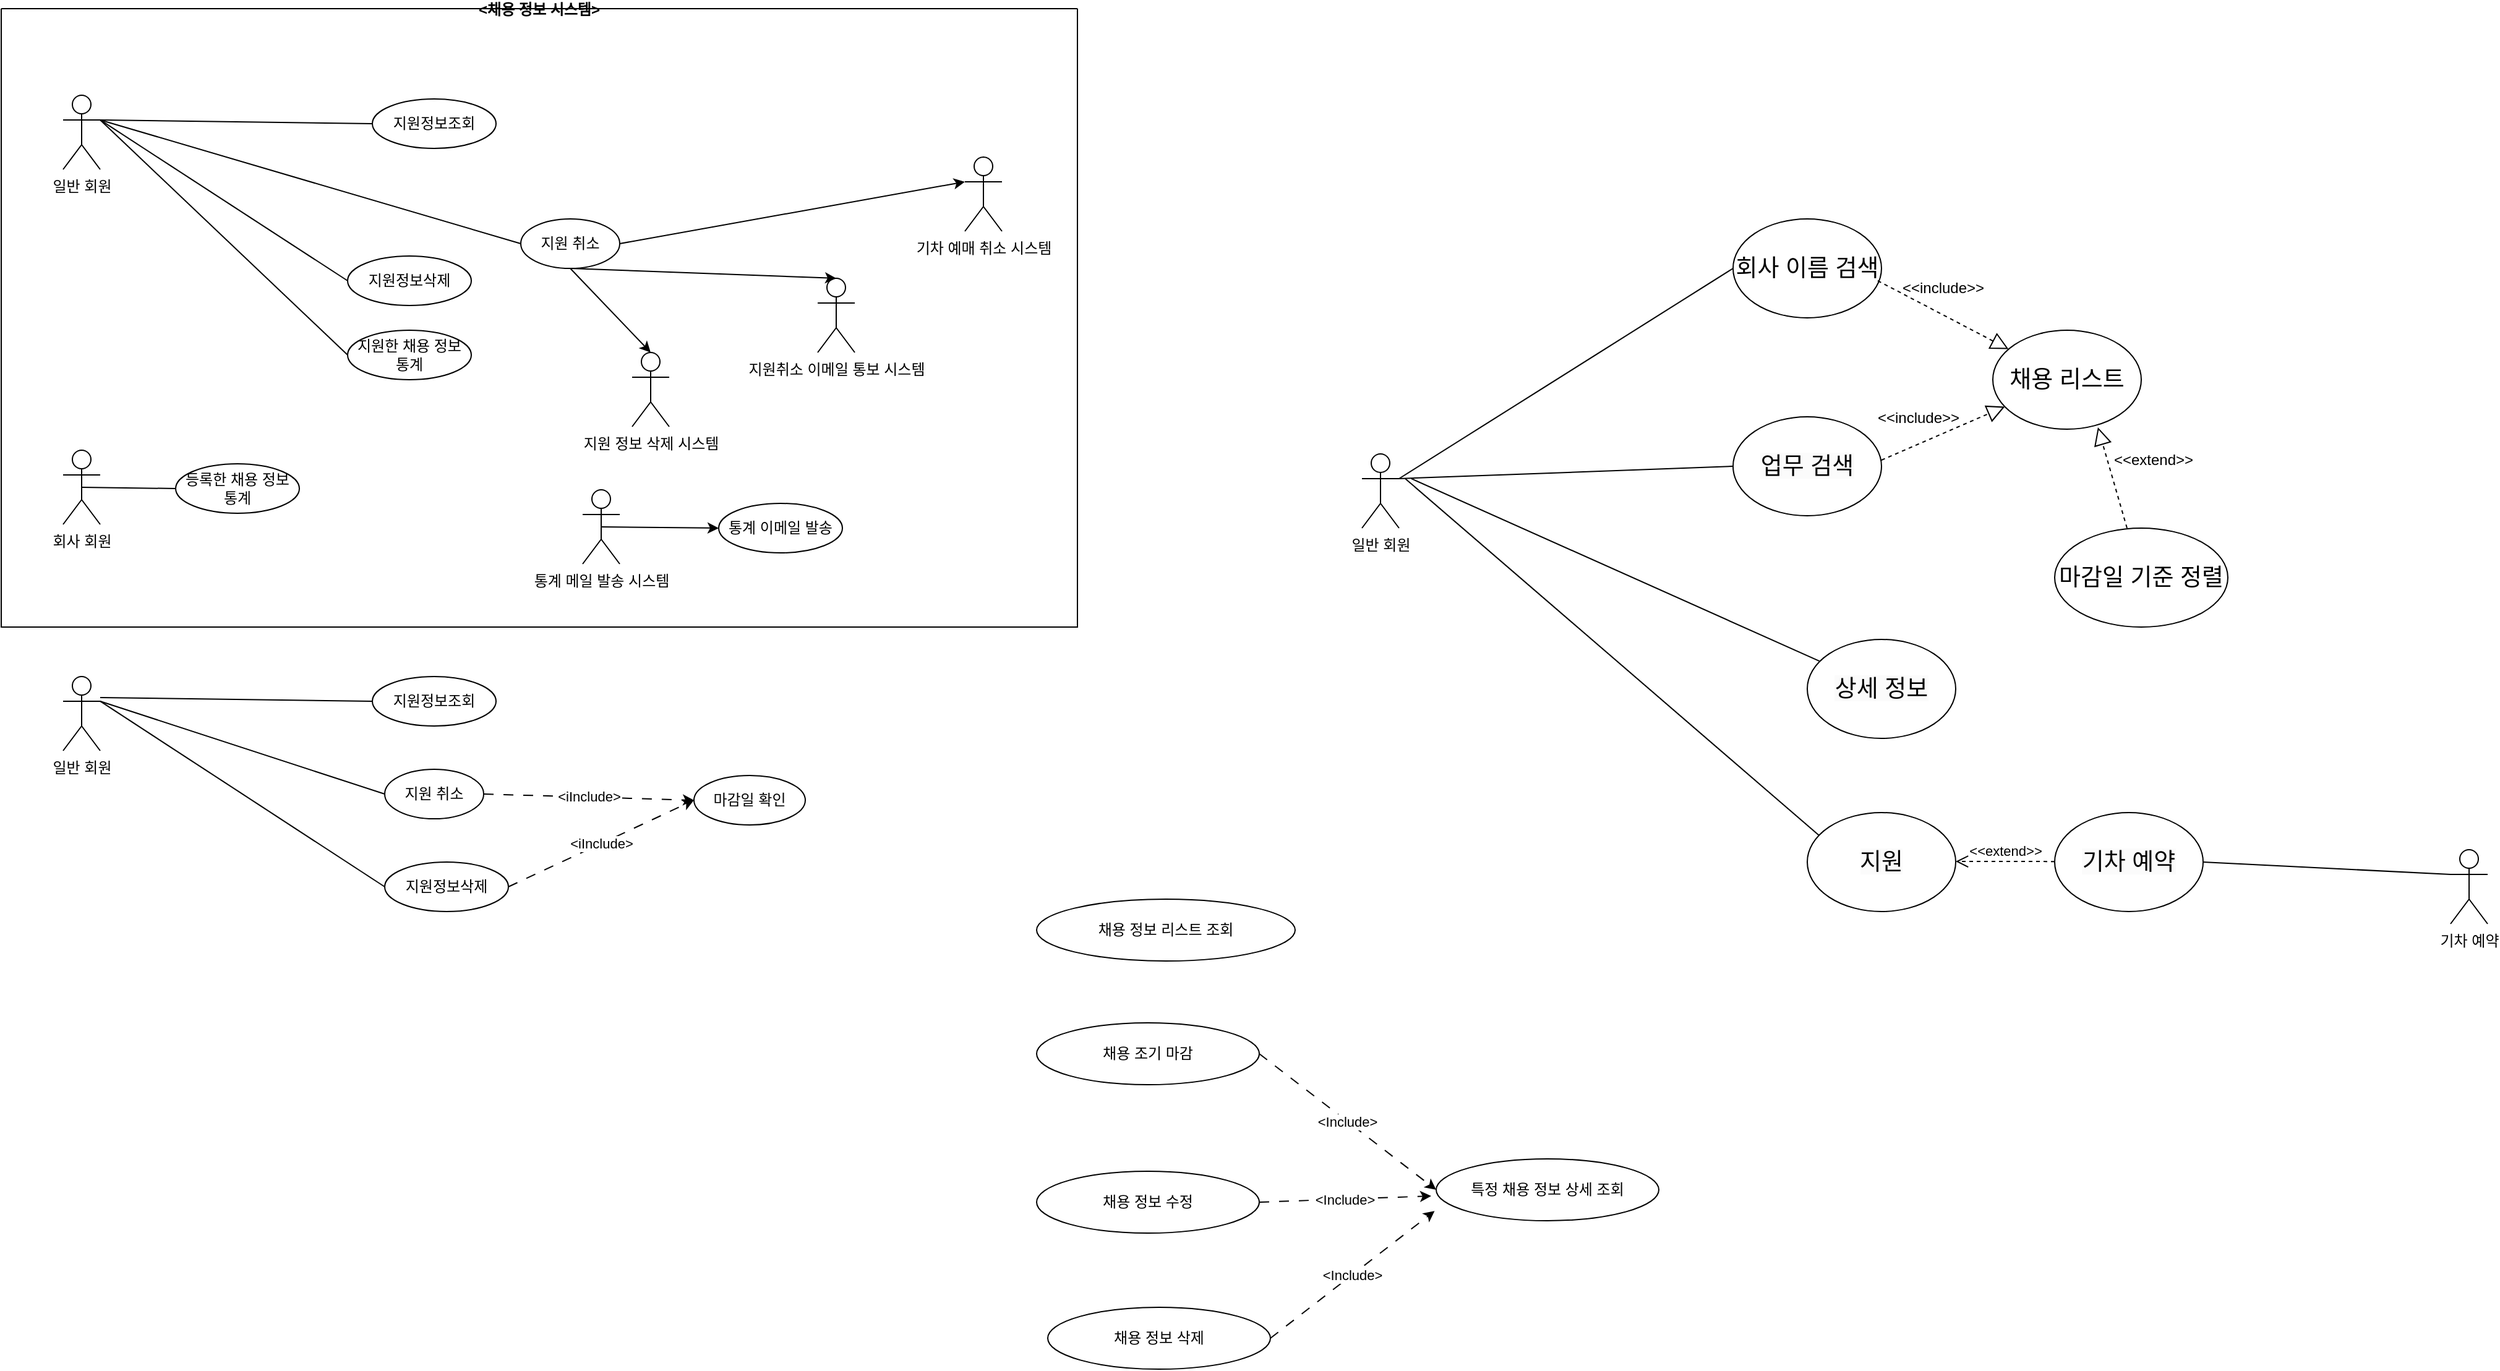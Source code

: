 <mxfile version="21.1.5" type="github">
  <diagram name="지원기능" id="UPAmNvmZ-K9R0Tg9lCOD">
    <mxGraphModel dx="2150" dy="1952" grid="1" gridSize="10" guides="1" tooltips="1" connect="1" arrows="1" fold="1" page="1" pageScale="1" pageWidth="827" pageHeight="1169" math="0" shadow="0">
      <root>
        <mxCell id="0" />
        <mxCell id="1" parent="0" />
        <mxCell id="RSWRGFQSnWnRpEEUj8jb-1" value="일반 회원" style="shape=umlActor;verticalLabelPosition=bottom;verticalAlign=top;html=1;outlineConnect=0;" parent="1" vertex="1">
          <mxGeometry x="40" y="40" width="30" height="60" as="geometry" />
        </mxCell>
        <mxCell id="RSWRGFQSnWnRpEEUj8jb-2" value="회사 회원" style="shape=umlActor;verticalLabelPosition=bottom;verticalAlign=top;html=1;outlineConnect=0;" parent="1" vertex="1">
          <mxGeometry x="40" y="327" width="30" height="60" as="geometry" />
        </mxCell>
        <mxCell id="RSWRGFQSnWnRpEEUj8jb-3" value="지원정보조회" style="ellipse;whiteSpace=wrap;html=1;" parent="1" vertex="1">
          <mxGeometry x="290" y="43" width="100" height="40" as="geometry" />
        </mxCell>
        <mxCell id="RSWRGFQSnWnRpEEUj8jb-19" value="" style="endArrow=none;html=1;rounded=0;entryX=0;entryY=0.5;entryDx=0;entryDy=0;exitX=1;exitY=0.333;exitDx=0;exitDy=0;exitPerimeter=0;" parent="1" source="RSWRGFQSnWnRpEEUj8jb-1" target="RSWRGFQSnWnRpEEUj8jb-3" edge="1">
          <mxGeometry width="50" height="50" relative="1" as="geometry">
            <mxPoint x="80" y="70" as="sourcePoint" />
            <mxPoint x="460" y="100" as="targetPoint" />
          </mxGeometry>
        </mxCell>
        <mxCell id="RSWRGFQSnWnRpEEUj8jb-24" value="" style="endArrow=none;html=1;rounded=0;entryX=0;entryY=0.5;entryDx=0;entryDy=0;exitX=1;exitY=0.333;exitDx=0;exitDy=0;exitPerimeter=0;" parent="1" source="RSWRGFQSnWnRpEEUj8jb-1" target="RSWRGFQSnWnRpEEUj8jb-23" edge="1">
          <mxGeometry width="50" height="50" relative="1" as="geometry">
            <mxPoint x="80" y="70" as="sourcePoint" />
            <mxPoint x="300" y="73" as="targetPoint" />
          </mxGeometry>
        </mxCell>
        <mxCell id="RSWRGFQSnWnRpEEUj8jb-28" value="&lt;채용 정보 시스템&gt;" style="swimlane;startSize=0;" parent="1" vertex="1">
          <mxGeometry x="-10" y="-30" width="870" height="500" as="geometry" />
        </mxCell>
        <mxCell id="ywEW3Zn0HRga_1FKV1Z--3" value="등록한 채용 정보 통계" style="ellipse;whiteSpace=wrap;html=1;" parent="RSWRGFQSnWnRpEEUj8jb-28" vertex="1">
          <mxGeometry x="141" y="368" width="100" height="40" as="geometry" />
        </mxCell>
        <mxCell id="ywEW3Zn0HRga_1FKV1Z--39" value="지원 정보 삭제 시스템" style="shape=umlActor;verticalLabelPosition=bottom;verticalAlign=top;html=1;outlineConnect=0;" parent="RSWRGFQSnWnRpEEUj8jb-28" vertex="1">
          <mxGeometry x="510" y="278" width="30" height="60" as="geometry" />
        </mxCell>
        <mxCell id="RSWRGFQSnWnRpEEUj8jb-20" value="지원취소 이메일 통보 시스템" style="shape=umlActor;verticalLabelPosition=bottom;verticalAlign=top;html=1;outlineConnect=0;" parent="RSWRGFQSnWnRpEEUj8jb-28" vertex="1">
          <mxGeometry x="660" y="218" width="30" height="60" as="geometry" />
        </mxCell>
        <mxCell id="RSWRGFQSnWnRpEEUj8jb-12" value="지원 취소" style="ellipse;whiteSpace=wrap;html=1;" parent="RSWRGFQSnWnRpEEUj8jb-28" vertex="1">
          <mxGeometry x="420" y="170" width="80" height="40" as="geometry" />
        </mxCell>
        <mxCell id="RSWRGFQSnWnRpEEUj8jb-22" value="" style="endArrow=classic;html=1;rounded=0;entryX=0.5;entryY=0;entryDx=0;entryDy=0;entryPerimeter=0;exitX=0.5;exitY=1;exitDx=0;exitDy=0;" parent="RSWRGFQSnWnRpEEUj8jb-28" source="RSWRGFQSnWnRpEEUj8jb-12" target="RSWRGFQSnWnRpEEUj8jb-20" edge="1">
          <mxGeometry width="50" height="50" relative="1" as="geometry">
            <mxPoint x="420" y="180" as="sourcePoint" />
            <mxPoint x="470" y="130" as="targetPoint" />
          </mxGeometry>
        </mxCell>
        <mxCell id="ywEW3Zn0HRga_1FKV1Z--2" value="" style="endArrow=classic;html=1;rounded=0;entryX=0.5;entryY=0;entryDx=0;entryDy=0;exitX=0.5;exitY=1;exitDx=0;exitDy=0;entryPerimeter=0;" parent="RSWRGFQSnWnRpEEUj8jb-28" source="RSWRGFQSnWnRpEEUj8jb-12" target="ywEW3Zn0HRga_1FKV1Z--39" edge="1">
          <mxGeometry width="50" height="50" relative="1" as="geometry">
            <mxPoint x="600" y="203" as="sourcePoint" />
            <mxPoint x="599" y="310" as="targetPoint" />
          </mxGeometry>
        </mxCell>
        <mxCell id="ywEW3Zn0HRga_1FKV1Z--50" value="지원한 채용 정보 통계" style="ellipse;whiteSpace=wrap;html=1;" parent="RSWRGFQSnWnRpEEUj8jb-28" vertex="1">
          <mxGeometry x="280" y="260" width="100" height="40" as="geometry" />
        </mxCell>
        <mxCell id="ywEW3Zn0HRga_1FKV1Z--52" value="통계 메일 발송 시스템" style="shape=umlActor;verticalLabelPosition=bottom;verticalAlign=top;html=1;outlineConnect=0;" parent="RSWRGFQSnWnRpEEUj8jb-28" vertex="1">
          <mxGeometry x="470" y="389" width="30" height="60" as="geometry" />
        </mxCell>
        <mxCell id="ywEW3Zn0HRga_1FKV1Z--60" value="" style="endArrow=classic;html=1;rounded=0;entryX=0;entryY=0.5;entryDx=0;entryDy=0;exitX=0.5;exitY=0.5;exitDx=0;exitDy=0;exitPerimeter=0;" parent="RSWRGFQSnWnRpEEUj8jb-28" source="ywEW3Zn0HRga_1FKV1Z--52" target="ywEW3Zn0HRga_1FKV1Z--59" edge="1">
          <mxGeometry width="50" height="50" relative="1" as="geometry">
            <mxPoint x="395" y="400" as="sourcePoint" />
            <mxPoint x="800" y="560" as="targetPoint" />
          </mxGeometry>
        </mxCell>
        <mxCell id="ywEW3Zn0HRga_1FKV1Z--59" value="통계 이메일 발송" style="ellipse;whiteSpace=wrap;html=1;" parent="RSWRGFQSnWnRpEEUj8jb-28" vertex="1">
          <mxGeometry x="580" y="400" width="100" height="40" as="geometry" />
        </mxCell>
        <mxCell id="RSWRGFQSnWnRpEEUj8jb-23" value="지원정보삭제" style="ellipse;whiteSpace=wrap;html=1;" parent="RSWRGFQSnWnRpEEUj8jb-28" vertex="1">
          <mxGeometry x="280" y="200" width="100" height="40" as="geometry" />
        </mxCell>
        <mxCell id="RSWRGFQSnWnRpEEUj8jb-31" value="" style="endArrow=classic;html=1;rounded=0;exitX=1;exitY=0.5;exitDx=0;exitDy=0;entryX=0;entryY=0.333;entryDx=0;entryDy=0;entryPerimeter=0;" parent="1" source="RSWRGFQSnWnRpEEUj8jb-12" target="ywEW3Zn0HRga_1FKV1Z--41" edge="1">
          <mxGeometry width="50" height="50" relative="1" as="geometry">
            <mxPoint x="410" y="280" as="sourcePoint" />
            <mxPoint x="800" y="130" as="targetPoint" />
          </mxGeometry>
        </mxCell>
        <mxCell id="ywEW3Zn0HRga_1FKV1Z--5" value="" style="endArrow=none;html=1;rounded=0;exitX=1;exitY=0.333;exitDx=0;exitDy=0;exitPerimeter=0;entryX=0;entryY=0.5;entryDx=0;entryDy=0;" parent="1" source="RSWRGFQSnWnRpEEUj8jb-1" target="ywEW3Zn0HRga_1FKV1Z--50" edge="1">
          <mxGeometry width="50" height="50" relative="1" as="geometry">
            <mxPoint x="380" y="180" as="sourcePoint" />
            <mxPoint x="430" y="130" as="targetPoint" />
          </mxGeometry>
        </mxCell>
        <mxCell id="ywEW3Zn0HRga_1FKV1Z--6" value="" style="endArrow=none;html=1;rounded=0;entryX=0;entryY=0.5;entryDx=0;entryDy=0;exitX=0.5;exitY=0.5;exitDx=0;exitDy=0;exitPerimeter=0;" parent="1" source="RSWRGFQSnWnRpEEUj8jb-2" target="ywEW3Zn0HRga_1FKV1Z--3" edge="1">
          <mxGeometry width="50" height="50" relative="1" as="geometry">
            <mxPoint x="70" y="357" as="sourcePoint" />
            <mxPoint x="430" y="130" as="targetPoint" />
          </mxGeometry>
        </mxCell>
        <mxCell id="ywEW3Zn0HRga_1FKV1Z--14" value="특정 채용 정보 상세 조회" style="ellipse;whiteSpace=wrap;html=1;" parent="1" vertex="1">
          <mxGeometry x="1150" y="900" width="180" height="50" as="geometry" />
        </mxCell>
        <mxCell id="ywEW3Zn0HRga_1FKV1Z--15" value="채용 조기 마감" style="ellipse;whiteSpace=wrap;html=1;" parent="1" vertex="1">
          <mxGeometry x="827" y="790" width="180" height="50" as="geometry" />
        </mxCell>
        <mxCell id="ywEW3Zn0HRga_1FKV1Z--16" value="채용 정보 수정" style="ellipse;whiteSpace=wrap;html=1;" parent="1" vertex="1">
          <mxGeometry x="827" y="910" width="180" height="50" as="geometry" />
        </mxCell>
        <mxCell id="ywEW3Zn0HRga_1FKV1Z--17" value="채용 정보 삭제" style="ellipse;whiteSpace=wrap;html=1;" parent="1" vertex="1">
          <mxGeometry x="836" y="1020" width="180" height="50" as="geometry" />
        </mxCell>
        <mxCell id="ywEW3Zn0HRga_1FKV1Z--19" value="&amp;lt;Include&amp;gt;" style="rounded=0;orthogonalLoop=1;jettySize=auto;html=1;exitX=1;exitY=0.5;exitDx=0;exitDy=0;entryX=0;entryY=0.5;entryDx=0;entryDy=0;shadow=0;fillColor=none;dashed=1;dashPattern=8 8;" parent="1" source="ywEW3Zn0HRga_1FKV1Z--15" target="ywEW3Zn0HRga_1FKV1Z--14" edge="1">
          <mxGeometry relative="1" as="geometry">
            <mxPoint x="1206" y="840" as="sourcePoint" />
            <mxPoint x="1056" y="760" as="targetPoint" />
          </mxGeometry>
        </mxCell>
        <mxCell id="ywEW3Zn0HRga_1FKV1Z--20" value="&amp;lt;Include&amp;gt;" style="rounded=0;orthogonalLoop=1;jettySize=auto;html=1;exitX=1;exitY=0.5;exitDx=0;exitDy=0;shadow=0;fillColor=none;dashed=1;dashPattern=8 8;" parent="1" source="ywEW3Zn0HRga_1FKV1Z--16" edge="1">
          <mxGeometry relative="1" as="geometry">
            <mxPoint x="1017" y="825" as="sourcePoint" />
            <mxPoint x="1146" y="930" as="targetPoint" />
          </mxGeometry>
        </mxCell>
        <mxCell id="ywEW3Zn0HRga_1FKV1Z--21" value="&amp;lt;Include&amp;gt;" style="rounded=0;orthogonalLoop=1;jettySize=auto;html=1;exitX=1;exitY=0.5;exitDx=0;exitDy=0;entryX=-0.007;entryY=0.842;entryDx=0;entryDy=0;shadow=0;fillColor=none;dashed=1;dashPattern=8 8;entryPerimeter=0;" parent="1" source="ywEW3Zn0HRga_1FKV1Z--17" target="ywEW3Zn0HRga_1FKV1Z--14" edge="1">
          <mxGeometry relative="1" as="geometry">
            <mxPoint x="1027" y="835" as="sourcePoint" />
            <mxPoint x="1170" y="945" as="targetPoint" />
          </mxGeometry>
        </mxCell>
        <mxCell id="ywEW3Zn0HRga_1FKV1Z--23" value="채용 정보 리스트 조회" style="ellipse;whiteSpace=wrap;html=1;" parent="1" vertex="1">
          <mxGeometry x="827" y="690" width="209" height="50" as="geometry" />
        </mxCell>
        <mxCell id="ywEW3Zn0HRga_1FKV1Z--25" value="일반 회원" style="shape=umlActor;verticalLabelPosition=bottom;verticalAlign=top;html=1;outlineConnect=0;" parent="1" vertex="1">
          <mxGeometry x="40" y="510" width="30" height="60" as="geometry" />
        </mxCell>
        <mxCell id="ywEW3Zn0HRga_1FKV1Z--26" value="지원정보조회" style="ellipse;whiteSpace=wrap;html=1;" parent="1" vertex="1">
          <mxGeometry x="290" y="510" width="100" height="40" as="geometry" />
        </mxCell>
        <mxCell id="ywEW3Zn0HRga_1FKV1Z--27" value="" style="endArrow=none;html=1;rounded=0;entryX=0;entryY=0.5;entryDx=0;entryDy=0;exitX=1;exitY=0.333;exitDx=0;exitDy=0;exitPerimeter=0;" parent="1" target="ywEW3Zn0HRga_1FKV1Z--26" edge="1">
          <mxGeometry width="50" height="50" relative="1" as="geometry">
            <mxPoint x="70" y="527" as="sourcePoint" />
            <mxPoint x="460" y="567" as="targetPoint" />
          </mxGeometry>
        </mxCell>
        <mxCell id="ywEW3Zn0HRga_1FKV1Z--30" value="지원 취소" style="ellipse;whiteSpace=wrap;html=1;" parent="1" vertex="1">
          <mxGeometry x="300" y="585" width="80" height="40" as="geometry" />
        </mxCell>
        <mxCell id="ywEW3Zn0HRga_1FKV1Z--31" value="지원정보삭제" style="ellipse;whiteSpace=wrap;html=1;" parent="1" vertex="1">
          <mxGeometry x="300" y="660" width="100" height="40" as="geometry" />
        </mxCell>
        <mxCell id="ywEW3Zn0HRga_1FKV1Z--32" value="" style="endArrow=none;html=1;rounded=0;entryX=0;entryY=0.5;entryDx=0;entryDy=0;" parent="1" target="ywEW3Zn0HRga_1FKV1Z--30" edge="1">
          <mxGeometry width="50" height="50" relative="1" as="geometry">
            <mxPoint x="70" y="530" as="sourcePoint" />
            <mxPoint x="300" y="540" as="targetPoint" />
          </mxGeometry>
        </mxCell>
        <mxCell id="ywEW3Zn0HRga_1FKV1Z--33" value="" style="endArrow=none;html=1;rounded=0;entryX=0;entryY=0.5;entryDx=0;entryDy=0;exitX=1;exitY=0.333;exitDx=0;exitDy=0;exitPerimeter=0;" parent="1" source="ywEW3Zn0HRga_1FKV1Z--25" target="ywEW3Zn0HRga_1FKV1Z--31" edge="1">
          <mxGeometry width="50" height="50" relative="1" as="geometry">
            <mxPoint x="90" y="547" as="sourcePoint" />
            <mxPoint x="310" y="550" as="targetPoint" />
          </mxGeometry>
        </mxCell>
        <mxCell id="ywEW3Zn0HRga_1FKV1Z--34" value="마감일 확인" style="ellipse;whiteSpace=wrap;html=1;" parent="1" vertex="1">
          <mxGeometry x="550" y="590" width="90" height="40" as="geometry" />
        </mxCell>
        <mxCell id="ywEW3Zn0HRga_1FKV1Z--36" value="&amp;lt;iInclude&amp;gt;" style="rounded=0;orthogonalLoop=1;jettySize=auto;html=1;exitX=1;exitY=0.5;exitDx=0;exitDy=0;shadow=0;fillColor=none;dashed=1;dashPattern=8 8;entryX=0;entryY=0.5;entryDx=0;entryDy=0;" parent="1" source="ywEW3Zn0HRga_1FKV1Z--30" target="ywEW3Zn0HRga_1FKV1Z--34" edge="1">
          <mxGeometry relative="1" as="geometry">
            <mxPoint x="540" y="600" as="sourcePoint" />
            <mxPoint x="620" y="700" as="targetPoint" />
          </mxGeometry>
        </mxCell>
        <mxCell id="ywEW3Zn0HRga_1FKV1Z--38" value="&amp;lt;iInclude&amp;gt;" style="rounded=0;orthogonalLoop=1;jettySize=auto;html=1;exitX=1;exitY=0.5;exitDx=0;exitDy=0;shadow=0;fillColor=none;dashed=1;dashPattern=8 8;" parent="1" source="ywEW3Zn0HRga_1FKV1Z--31" edge="1">
          <mxGeometry relative="1" as="geometry">
            <mxPoint x="390" y="615" as="sourcePoint" />
            <mxPoint x="550" y="610" as="targetPoint" />
          </mxGeometry>
        </mxCell>
        <mxCell id="ywEW3Zn0HRga_1FKV1Z--41" value="기차 예매 취소 시스템" style="shape=umlActor;verticalLabelPosition=bottom;verticalAlign=top;html=1;outlineConnect=0;" parent="1" vertex="1">
          <mxGeometry x="769" y="90" width="30" height="60" as="geometry" />
        </mxCell>
        <mxCell id="ywEW3Zn0HRga_1FKV1Z--46" value="" style="endArrow=none;html=1;rounded=0;entryX=0;entryY=0.5;entryDx=0;entryDy=0;" parent="1" target="RSWRGFQSnWnRpEEUj8jb-12" edge="1">
          <mxGeometry width="50" height="50" relative="1" as="geometry">
            <mxPoint x="70" y="60" as="sourcePoint" />
            <mxPoint x="340" y="130" as="targetPoint" />
          </mxGeometry>
        </mxCell>
        <mxCell id="vokHyvgvlGLt0k7OBw30-2" value="일반 회원" style="shape=umlActor;verticalLabelPosition=bottom;verticalAlign=top;html=1;outlineConnect=0;" vertex="1" parent="1">
          <mxGeometry x="1090" y="330" width="30" height="60" as="geometry" />
        </mxCell>
        <mxCell id="vokHyvgvlGLt0k7OBw30-3" value="&lt;span style=&quot;color: rgb(0, 0, 0); font-family: Helvetica; font-size: 19px; font-style: normal; font-variant-ligatures: normal; font-variant-caps: normal; font-weight: 400; letter-spacing: normal; orphans: 2; text-align: center; text-indent: 0px; text-transform: none; widows: 2; word-spacing: 0px; -webkit-text-stroke-width: 0px; background-color: rgb(251, 251, 251); text-decoration-thickness: initial; text-decoration-style: initial; text-decoration-color: initial; float: none; display: inline !important;&quot;&gt;업무 검색&lt;/span&gt;" style="ellipse;whiteSpace=wrap;html=1;" vertex="1" parent="1">
          <mxGeometry x="1390" y="300" width="120" height="80" as="geometry" />
        </mxCell>
        <mxCell id="vokHyvgvlGLt0k7OBw30-4" value="&lt;span style=&quot;color: rgb(0, 0, 0); font-family: Helvetica; font-size: 19px; font-style: normal; font-variant-ligatures: normal; font-variant-caps: normal; font-weight: 400; letter-spacing: normal; orphans: 2; text-align: center; text-indent: 0px; text-transform: none; widows: 2; word-spacing: 0px; -webkit-text-stroke-width: 0px; background-color: rgb(251, 251, 251); text-decoration-thickness: initial; text-decoration-style: initial; text-decoration-color: initial; float: none; display: inline !important;&quot;&gt;상세 정보&lt;/span&gt;" style="ellipse;whiteSpace=wrap;html=1;" vertex="1" parent="1">
          <mxGeometry x="1450" y="480" width="120" height="80" as="geometry" />
        </mxCell>
        <mxCell id="vokHyvgvlGLt0k7OBw30-5" value="&lt;font style=&quot;font-size: 19px;&quot;&gt;회사 이름 검색&lt;/font&gt;" style="ellipse;whiteSpace=wrap;html=1;" vertex="1" parent="1">
          <mxGeometry x="1390" y="140" width="120" height="80" as="geometry" />
        </mxCell>
        <mxCell id="vokHyvgvlGLt0k7OBw30-6" value="" style="endArrow=none;html=1;rounded=0;entryX=0;entryY=0.5;entryDx=0;entryDy=0;" edge="1" parent="1" target="vokHyvgvlGLt0k7OBw30-5">
          <mxGeometry width="50" height="50" relative="1" as="geometry">
            <mxPoint x="1120" y="350" as="sourcePoint" />
            <mxPoint x="1170" y="300" as="targetPoint" />
          </mxGeometry>
        </mxCell>
        <mxCell id="vokHyvgvlGLt0k7OBw30-7" value="" style="endArrow=none;html=1;rounded=0;entryX=0;entryY=0.5;entryDx=0;entryDy=0;" edge="1" parent="1" target="vokHyvgvlGLt0k7OBw30-3">
          <mxGeometry width="50" height="50" relative="1" as="geometry">
            <mxPoint x="1120" y="350" as="sourcePoint" />
            <mxPoint x="1540" y="190" as="targetPoint" />
          </mxGeometry>
        </mxCell>
        <mxCell id="vokHyvgvlGLt0k7OBw30-8" value="" style="endArrow=none;html=1;rounded=0;" edge="1" parent="1" target="vokHyvgvlGLt0k7OBw30-4">
          <mxGeometry width="50" height="50" relative="1" as="geometry">
            <mxPoint x="1130" y="350" as="sourcePoint" />
            <mxPoint x="1550" y="200" as="targetPoint" />
          </mxGeometry>
        </mxCell>
        <mxCell id="vokHyvgvlGLt0k7OBw30-9" value="&lt;span style=&quot;color: rgb(0, 0, 0); font-family: Helvetica; font-size: 19px; font-style: normal; font-variant-ligatures: normal; font-variant-caps: normal; font-weight: 400; letter-spacing: normal; orphans: 2; text-align: center; text-indent: 0px; text-transform: none; widows: 2; word-spacing: 0px; -webkit-text-stroke-width: 0px; background-color: rgb(251, 251, 251); text-decoration-thickness: initial; text-decoration-style: initial; text-decoration-color: initial; float: none; display: inline !important;&quot;&gt;지원&lt;/span&gt;" style="ellipse;whiteSpace=wrap;html=1;" vertex="1" parent="1">
          <mxGeometry x="1450" y="620" width="120" height="80" as="geometry" />
        </mxCell>
        <mxCell id="vokHyvgvlGLt0k7OBw30-10" value="" style="endArrow=none;html=1;rounded=0;entryX=0.081;entryY=0.233;entryDx=0;entryDy=0;entryPerimeter=0;" edge="1" parent="1" target="vokHyvgvlGLt0k7OBw30-9">
          <mxGeometry width="50" height="50" relative="1" as="geometry">
            <mxPoint x="1125" y="350" as="sourcePoint" />
            <mxPoint x="1545" y="340" as="targetPoint" />
          </mxGeometry>
        </mxCell>
        <mxCell id="vokHyvgvlGLt0k7OBw30-11" value="기차 예약" style="shape=umlActor;verticalLabelPosition=bottom;verticalAlign=top;html=1;outlineConnect=0;" vertex="1" parent="1">
          <mxGeometry x="1970" y="650" width="30" height="60" as="geometry" />
        </mxCell>
        <mxCell id="vokHyvgvlGLt0k7OBw30-12" value="&lt;span style=&quot;color: rgb(0, 0, 0); font-family: Helvetica; font-size: 19px; font-style: normal; font-variant-ligatures: normal; font-variant-caps: normal; font-weight: 400; letter-spacing: normal; orphans: 2; text-align: center; text-indent: 0px; text-transform: none; widows: 2; word-spacing: 0px; -webkit-text-stroke-width: 0px; background-color: rgb(251, 251, 251); text-decoration-thickness: initial; text-decoration-style: initial; text-decoration-color: initial; float: none; display: inline !important;&quot;&gt;기차 예약&lt;/span&gt;" style="ellipse;whiteSpace=wrap;html=1;" vertex="1" parent="1">
          <mxGeometry x="1650" y="620" width="120" height="80" as="geometry" />
        </mxCell>
        <mxCell id="vokHyvgvlGLt0k7OBw30-13" value="&amp;lt;&amp;lt;extend&amp;gt;&amp;gt;" style="html=1;verticalAlign=bottom;endArrow=open;dashed=1;endSize=8;edgeStyle=elbowEdgeStyle;elbow=vertical;curved=0;rounded=0;" edge="1" parent="1">
          <mxGeometry relative="1" as="geometry">
            <mxPoint x="1650" y="659.57" as="sourcePoint" />
            <mxPoint x="1570" y="659.57" as="targetPoint" />
          </mxGeometry>
        </mxCell>
        <mxCell id="vokHyvgvlGLt0k7OBw30-14" value="&lt;font style=&quot;font-size: 19px;&quot;&gt;채용 리스트&lt;/font&gt;" style="ellipse;whiteSpace=wrap;html=1;" vertex="1" parent="1">
          <mxGeometry x="1600" y="230" width="120" height="80" as="geometry" />
        </mxCell>
        <mxCell id="vokHyvgvlGLt0k7OBw30-15" value="" style="endArrow=block;dashed=1;endFill=0;endSize=12;html=1;rounded=0;" edge="1" parent="1" target="vokHyvgvlGLt0k7OBw30-14">
          <mxGeometry width="160" relative="1" as="geometry">
            <mxPoint x="1507" y="190" as="sourcePoint" />
            <mxPoint x="1667" y="190" as="targetPoint" />
          </mxGeometry>
        </mxCell>
        <mxCell id="vokHyvgvlGLt0k7OBw30-16" value="" style="endArrow=block;dashed=1;endFill=0;endSize=12;html=1;rounded=0;" edge="1" parent="1" target="vokHyvgvlGLt0k7OBw30-14">
          <mxGeometry width="160" relative="1" as="geometry">
            <mxPoint x="1510" y="335" as="sourcePoint" />
            <mxPoint x="1616" y="390" as="targetPoint" />
          </mxGeometry>
        </mxCell>
        <mxCell id="vokHyvgvlGLt0k7OBw30-17" value="&amp;lt;&amp;lt;include&amp;gt;&amp;gt;" style="text;html=1;strokeColor=none;fillColor=none;align=center;verticalAlign=middle;whiteSpace=wrap;rounded=0;" vertex="1" parent="1">
          <mxGeometry x="1530" y="181" width="60" height="30" as="geometry" />
        </mxCell>
        <mxCell id="vokHyvgvlGLt0k7OBw30-18" value="&amp;lt;&amp;lt;include&amp;gt;&amp;gt;" style="text;html=1;strokeColor=none;fillColor=none;align=center;verticalAlign=middle;whiteSpace=wrap;rounded=0;" vertex="1" parent="1">
          <mxGeometry x="1510" y="286" width="60" height="30" as="geometry" />
        </mxCell>
        <mxCell id="vokHyvgvlGLt0k7OBw30-19" value="&lt;font style=&quot;font-size: 19px;&quot;&gt;마감일 기준 정렬&lt;/font&gt;" style="ellipse;whiteSpace=wrap;html=1;" vertex="1" parent="1">
          <mxGeometry x="1650" y="390" width="140" height="80" as="geometry" />
        </mxCell>
        <mxCell id="vokHyvgvlGLt0k7OBw30-20" value="" style="endArrow=block;dashed=1;endFill=0;endSize=12;html=1;rounded=0;entryX=0.708;entryY=0.988;entryDx=0;entryDy=0;entryPerimeter=0;" edge="1" parent="1">
          <mxGeometry width="160" relative="1" as="geometry">
            <mxPoint x="1708.492" y="390.004" as="sourcePoint" />
            <mxPoint x="1684.96" y="308.5" as="targetPoint" />
          </mxGeometry>
        </mxCell>
        <mxCell id="vokHyvgvlGLt0k7OBw30-21" value="&amp;lt;&amp;lt;extend&amp;gt;&amp;gt;" style="text;html=1;strokeColor=none;fillColor=none;align=center;verticalAlign=middle;whiteSpace=wrap;rounded=0;" vertex="1" parent="1">
          <mxGeometry x="1700" y="320" width="60" height="30" as="geometry" />
        </mxCell>
        <mxCell id="vokHyvgvlGLt0k7OBw30-22" value="" style="endArrow=none;html=1;rounded=0;entryX=0;entryY=0.333;entryDx=0;entryDy=0;entryPerimeter=0;" edge="1" parent="1" target="vokHyvgvlGLt0k7OBw30-11">
          <mxGeometry width="50" height="50" relative="1" as="geometry">
            <mxPoint x="1770" y="660" as="sourcePoint" />
            <mxPoint x="1820" y="610" as="targetPoint" />
          </mxGeometry>
        </mxCell>
      </root>
    </mxGraphModel>
  </diagram>
</mxfile>
